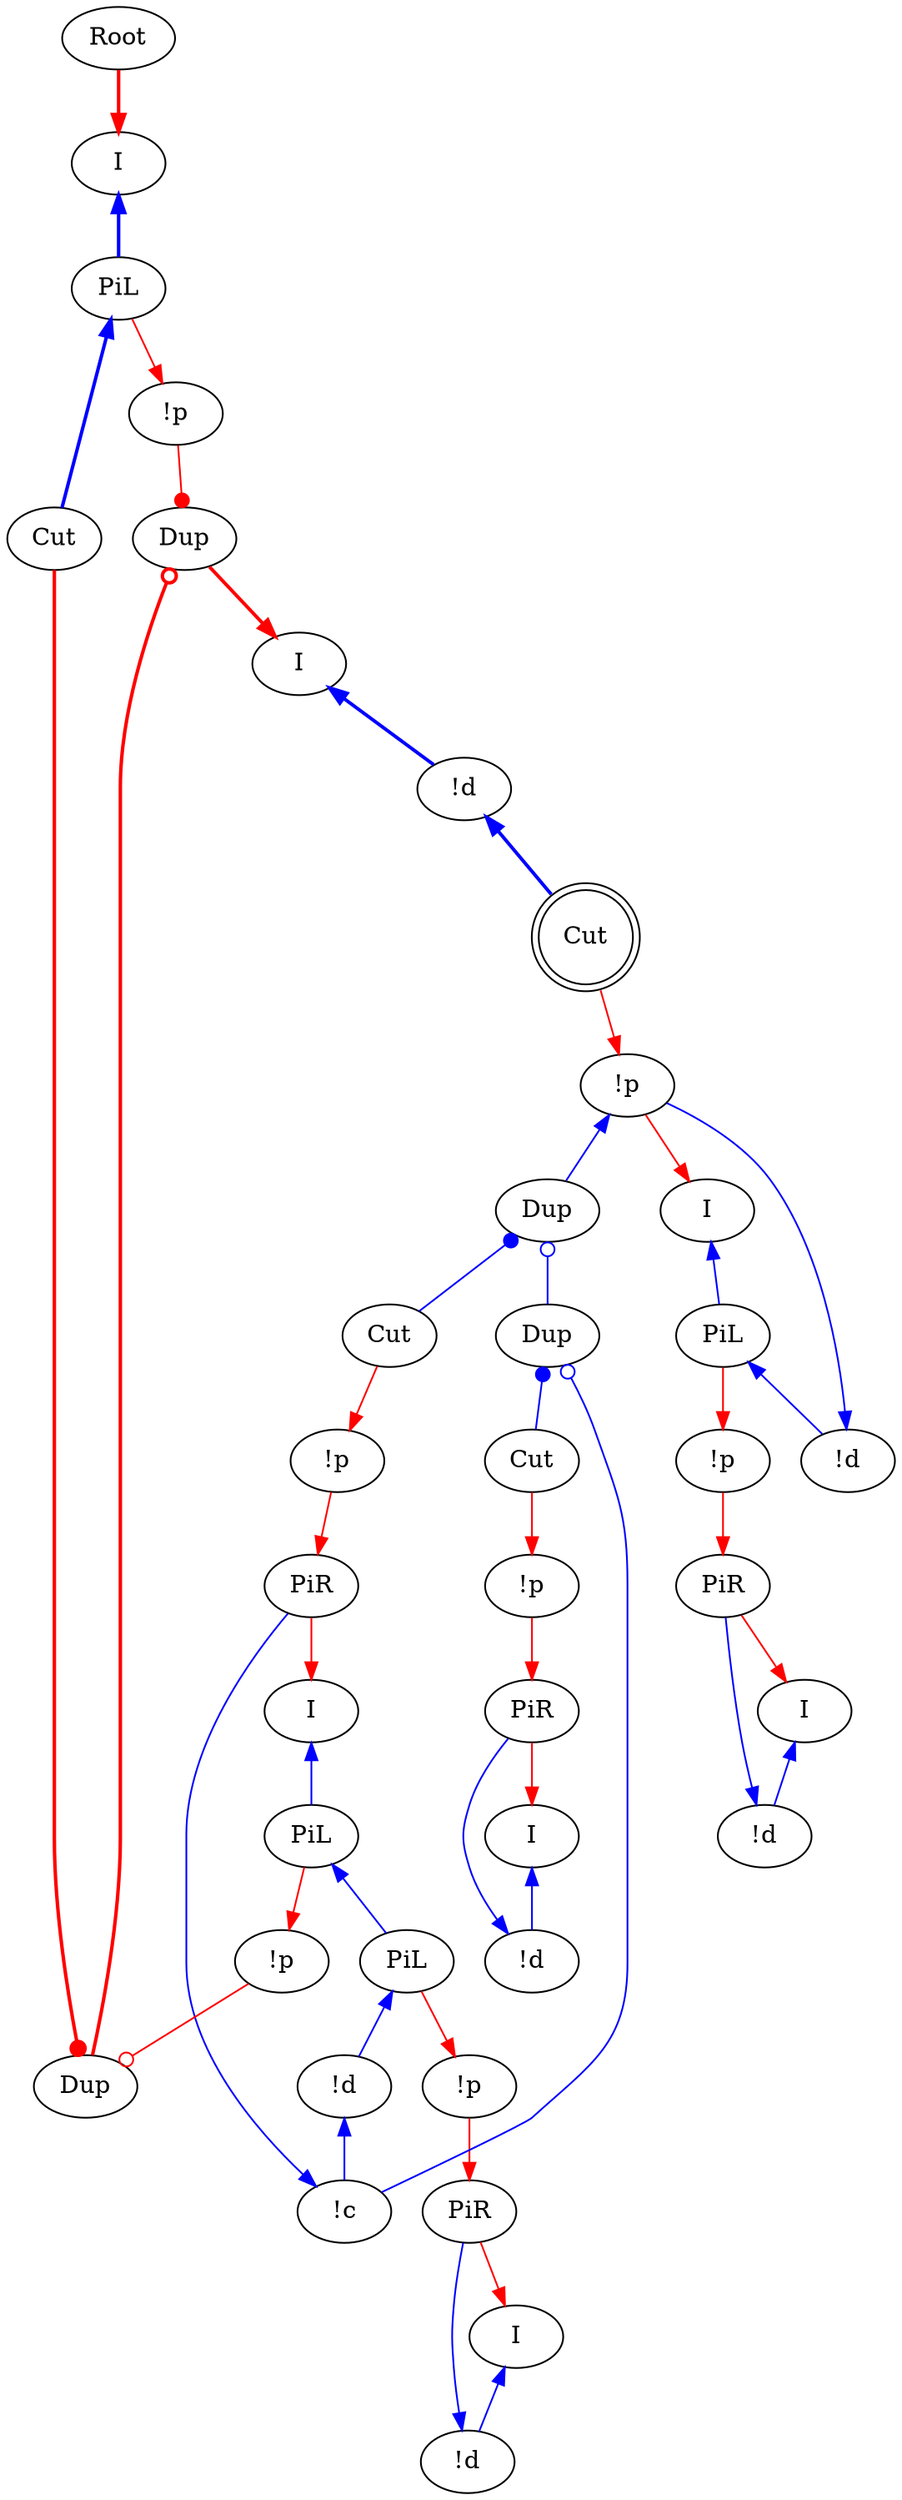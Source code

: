 digraph {
"Root0" [label="Root"]
"I0" [label="I"]
"!d0" [label="!d"]
"!p0" [label="!p"]
"!d1" [label="!d"]
"PiL0" [label="PiL"]
"I1" [label="I"]
"I2" [label="I"]
"!p1" [label="!p"]
"Cut0" [label="Cut"]
"PiR0" [label="PiR"]
"!c0" [label="!c"]
"!d2" [label="!d"]
"PiL1" [label="PiL"]
"PiL2" [label="PiL"]
"I3" [label="I"]
"!p2" [label="!p"]
"!p3" [label="!p"]
"Cut1" [label="Cut"]
"PiR1" [label="PiR"]
"PiR2" [label="PiR"]
"!d3" [label="!d"]
"I4" [label="I"]
"!d4" [label="!d"]
"I5" [label="I"]
"!p4" [label="!p"]
"PiR3" [label="PiR"]
"!d5" [label="!d"]
"I6" [label="I"]
"PiL3" [label="PiL"]
"Cut2" [label="Cut",shape=doublecircle]
"!p5" [label="!p"]
"Dup2_0" [label="Dup"]
"Dup2_1" [label="Dup"]
"!p6" [label="!p"]
"Dup3_0" [label="Dup"]
"Dup3_1" [label="Dup"]
"Cut3" [label="Cut"]
"!p0" -> "I1"[color=red,tooltip="e11"]
"!d1" -> "!p0"[color=blue,tooltip="e13",dir=back]
"!p0" -> "Dup2_0"[color=blue,tooltip="e15",dir=back]
"PiL0" -> "!d1"[color=blue,tooltip="e17",dir=back]
"I1" -> "PiL0"[color=blue,tooltip="e19",dir=back]
"PiL0" -> "!p2"[color=red,tooltip="e21"]
"Dup2_0" -> "Cut0"[color=blue,tooltip="e23",arrowtail=dot,dir=back]
"Dup2_0" -> "Dup3_0"[color=blue,tooltip="e25",arrowtail=odot,dir=back]
"I2" -> "PiL3"[color=blue,tooltip="e32",penwidth=2,dir=back]
"PiL3" -> "!p5"[color=red,tooltip="e34"]
"Cut0" -> "!p1"[color=red,tooltip="e37"]
"!p1" -> "PiR0"[color=red,tooltip="e39"]
"!c0" -> "PiR0"[color=blue,tooltip="e41",dir=back]
"PiR0" -> "I3"[color=red,tooltip="e43"]
"Dup3_0" -> "Cut1"[color=blue,tooltip="e45",arrowtail=dot,dir=back]
"!d2" -> "!c0"[color=blue,tooltip="e46",dir=back]
"Dup3_0" -> "!c0"[color=blue,tooltip="e47",arrowtail=odot,dir=back]
"PiL1" -> "!d2"[color=blue,tooltip="e49",dir=back]
"PiL2" -> "PiL1"[color=blue,tooltip="e51",dir=back]
"PiL1" -> "!p4"[color=red,tooltip="e53"]
"I3" -> "PiL2"[color=blue,tooltip="e55",dir=back]
"PiL2" -> "!p6"[color=red,tooltip="e57"]
"!p2" -> "PiR1"[color=red,tooltip="e59"]
"Cut1" -> "!p3"[color=red,tooltip="e63"]
"!p3" -> "PiR2"[color=red,tooltip="e65"]
"!d3" -> "PiR1"[color=blue,tooltip="e67",dir=back]
"PiR1" -> "I4"[color=red,tooltip="e69"]
"!d4" -> "PiR2"[color=blue,tooltip="e75",dir=back]
"PiR2" -> "I5"[color=red,tooltip="e77"]
"I4" -> "!d3"[color=blue,tooltip="e79",dir=back]
"I5" -> "!d4"[color=blue,tooltip="e83",dir=back]
"!p4" -> "PiR3"[color=red,tooltip="e85"]
"!d5" -> "PiR3"[color=blue,tooltip="e87",dir=back]
"PiR3" -> "I6"[color=red,tooltip="e89"]
"Cut2" -> "!p0"[color=red,tooltip="e9"]
"PiL3" -> "Cut3"[color=blue,tooltip="e90",penwidth=2,dir=back]
"I6" -> "!d5"[color=blue,tooltip="e91",dir=back]
"!p5" -> "Dup2_1"[color=red,tooltip="e92",arrowhead=dot]
"Dup3_1" -> "Dup2_1"[color=red,tooltip="e93",arrowhead=odot,penwidth=2]
"Cut3" -> "Dup3_1"[color=red,tooltip="e94",arrowhead=dot,penwidth=2]
"!p6" -> "Dup3_1"[color=red,tooltip="e95",arrowhead=odot]
"Root0" -> "I2"[color=red,tooltip="rettop",penwidth=2]
"!d0" -> "Cut2"[color=blue,tooltip="yj",penwidth=2,dir=back]
"I0" -> "!d0"[color=blue,tooltip="yl2",penwidth=2,dir=back]
"Dup2_1" -> "I0"[color=red,tooltip="yli",penwidth=2]
}
